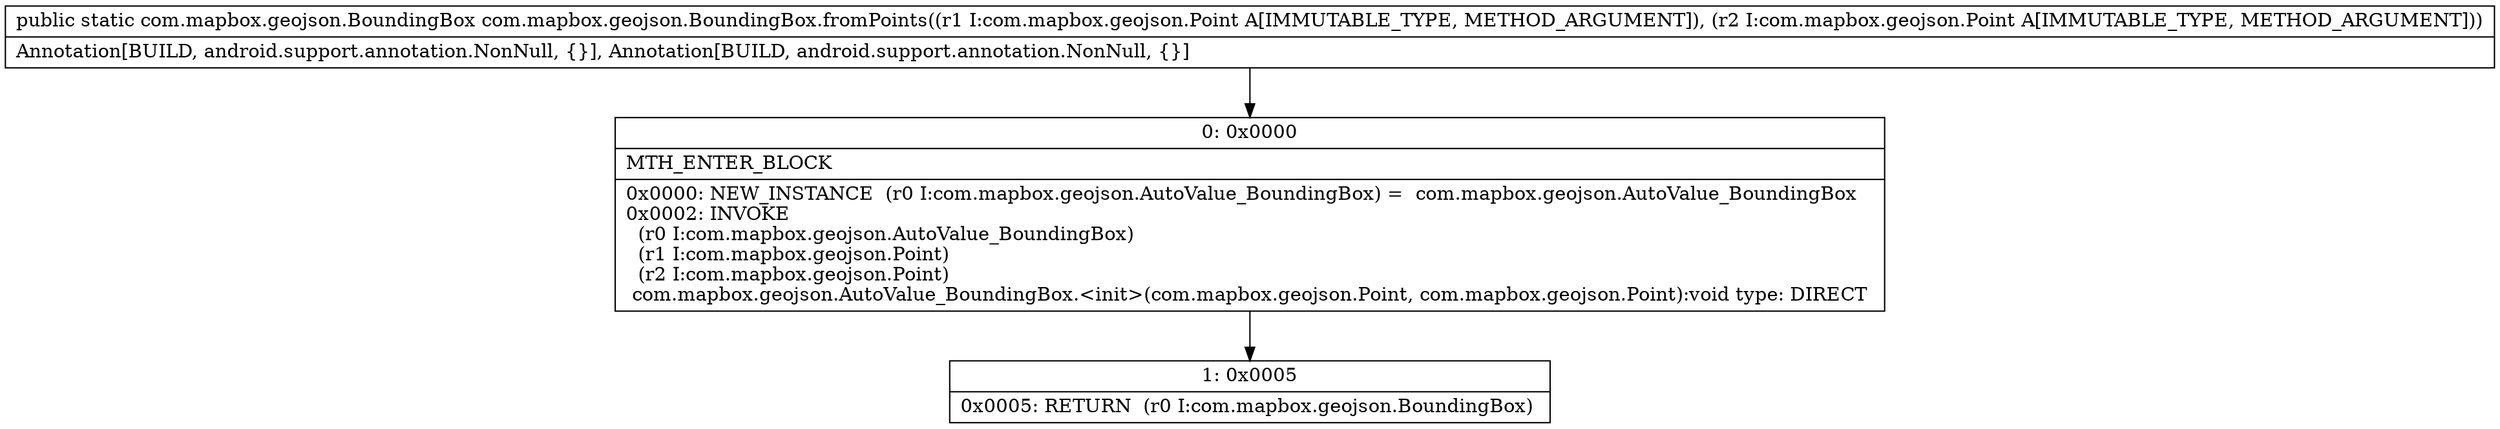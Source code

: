 digraph "CFG forcom.mapbox.geojson.BoundingBox.fromPoints(Lcom\/mapbox\/geojson\/Point;Lcom\/mapbox\/geojson\/Point;)Lcom\/mapbox\/geojson\/BoundingBox;" {
Node_0 [shape=record,label="{0\:\ 0x0000|MTH_ENTER_BLOCK\l|0x0000: NEW_INSTANCE  (r0 I:com.mapbox.geojson.AutoValue_BoundingBox) =  com.mapbox.geojson.AutoValue_BoundingBox \l0x0002: INVOKE  \l  (r0 I:com.mapbox.geojson.AutoValue_BoundingBox)\l  (r1 I:com.mapbox.geojson.Point)\l  (r2 I:com.mapbox.geojson.Point)\l com.mapbox.geojson.AutoValue_BoundingBox.\<init\>(com.mapbox.geojson.Point, com.mapbox.geojson.Point):void type: DIRECT \l}"];
Node_1 [shape=record,label="{1\:\ 0x0005|0x0005: RETURN  (r0 I:com.mapbox.geojson.BoundingBox) \l}"];
MethodNode[shape=record,label="{public static com.mapbox.geojson.BoundingBox com.mapbox.geojson.BoundingBox.fromPoints((r1 I:com.mapbox.geojson.Point A[IMMUTABLE_TYPE, METHOD_ARGUMENT]), (r2 I:com.mapbox.geojson.Point A[IMMUTABLE_TYPE, METHOD_ARGUMENT]))  | Annotation[BUILD, android.support.annotation.NonNull, \{\}], Annotation[BUILD, android.support.annotation.NonNull, \{\}]\l}"];
MethodNode -> Node_0;
Node_0 -> Node_1;
}


